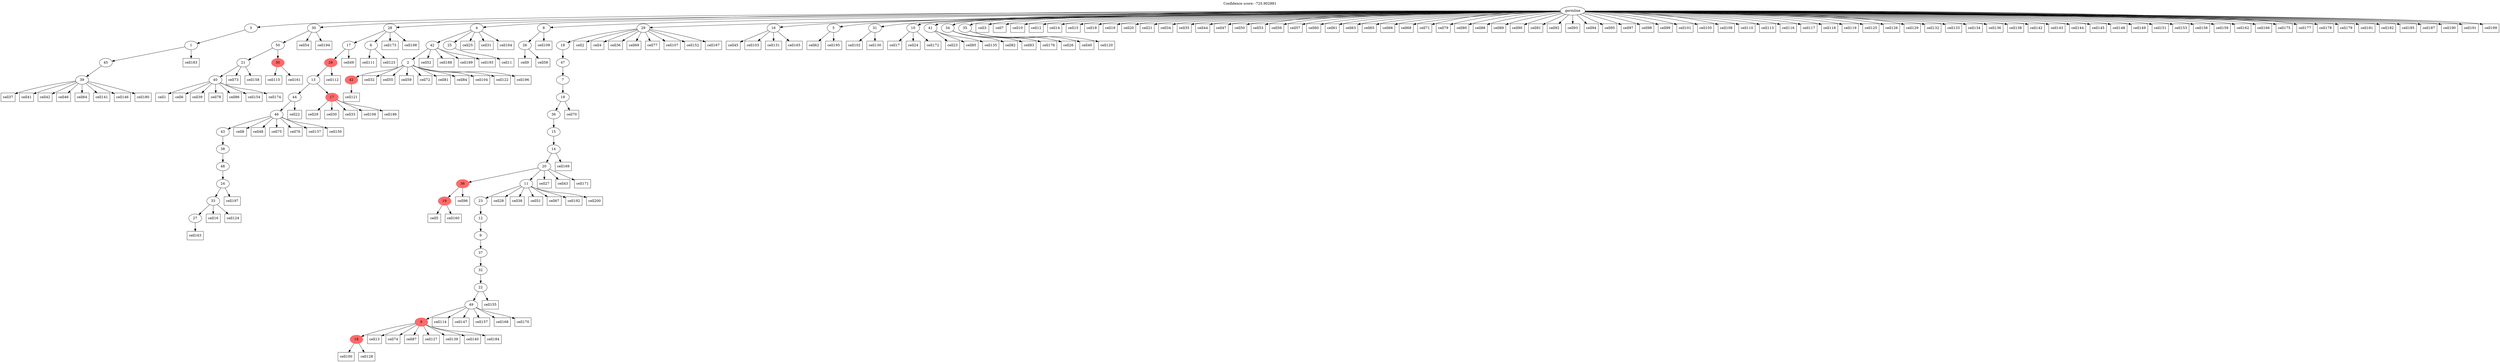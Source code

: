 digraph g {
	"54" -> "55";
	"55" [label="39"];
	"53" -> "54";
	"54" [label="45"];
	"52" -> "53";
	"53" [label="1"];
	"49" -> "50";
	"50" [label="40"];
	"48" -> "49";
	"49" [label="21"];
	"48" -> "51";
	"51" [color=indianred1, style=filled, label="30"];
	"47" -> "48";
	"48" [label="50"];
	"41" -> "42";
	"42" [label="27"];
	"40" -> "41";
	"41" [label="33"];
	"39" -> "40";
	"40" [label="24"];
	"38" -> "39";
	"39" [label="48"];
	"37" -> "38";
	"38" [label="38"];
	"36" -> "37";
	"37" [label="43"];
	"35" -> "36";
	"36" [label="46"];
	"34" -> "35";
	"35" [label="44"];
	"34" -> "43";
	"43" [color=indianred1, style=filled, label="17"];
	"33" -> "34";
	"34" [label="13"];
	"32" -> "33";
	"33" [color=indianred1, style=filled, label="28"];
	"31" -> "32";
	"32" [label="17"];
	"31" -> "44";
	"44" [label="6"];
	"27" -> "28";
	"28" [color=indianred1, style=filled, label="42"];
	"26" -> "27";
	"27" [label="2"];
	"25" -> "26";
	"26" [label="42"];
	"25" -> "29";
	"29" [label="25"];
	"22" -> "23";
	"23" [label="26"];
	"20" -> "21";
	"21" [color=indianred1, style=filled, label="19"];
	"18" -> "19";
	"19" [color=indianred1, style=filled, label="18"];
	"17" -> "18";
	"18" [color=indianred1, style=filled, label="9"];
	"16" -> "17";
	"17" [label="49"];
	"15" -> "16";
	"16" [label="22"];
	"14" -> "15";
	"15" [label="32"];
	"13" -> "14";
	"14" [label="37"];
	"12" -> "13";
	"13" [label="9"];
	"11" -> "12";
	"12" [label="12"];
	"10" -> "11";
	"11" [label="23"];
	"9" -> "10";
	"10" [label="11"];
	"9" -> "20";
	"20" [color=indianred1, style=filled, label="36"];
	"8" -> "9";
	"9" [label="20"];
	"7" -> "8";
	"8" [label="14"];
	"6" -> "7";
	"7" [label="15"];
	"5" -> "6";
	"6" [label="36"];
	"4" -> "5";
	"5" [label="19"];
	"3" -> "4";
	"4" [label="7"];
	"2" -> "3";
	"3" [label="47"];
	"1" -> "2";
	"2" [label="18"];
	"0" -> "1";
	"1" [label="29"];
	"0" -> "22";
	"22" [label="8"];
	"0" -> "24";
	"24" [label="16"];
	"0" -> "25";
	"25" [label="4"];
	"0" -> "30";
	"30" [label="5"];
	"0" -> "31";
	"31" [label="28"];
	"0" -> "45";
	"45" [label="31"];
	"0" -> "46";
	"46" [label="10"];
	"0" -> "47";
	"47" [label="30"];
	"0" -> "52";
	"52" [label="3"];
	"0" -> "56";
	"56" [label="41"];
	"0" -> "57";
	"57" [label="34"];
	"0" -> "58";
	"58" [label="35"];
	"0" [label="germline"];
	"50" -> "cell1";
	"cell1" [shape=box];
	"1" -> "cell2";
	"cell2" [shape=box];
	"0" -> "cell3";
	"cell3" [shape=box];
	"1" -> "cell4";
	"cell4" [shape=box];
	"21" -> "cell5";
	"cell5" [shape=box];
	"50" -> "cell6";
	"cell6" [shape=box];
	"0" -> "cell7";
	"cell7" [shape=box];
	"36" -> "cell8";
	"cell8" [shape=box];
	"23" -> "cell9";
	"cell9" [shape=box];
	"0" -> "cell10";
	"cell10" [shape=box];
	"29" -> "cell11";
	"cell11" [shape=box];
	"0" -> "cell12";
	"cell12" [shape=box];
	"18" -> "cell13";
	"cell13" [shape=box];
	"0" -> "cell14";
	"cell14" [shape=box];
	"0" -> "cell15";
	"cell15" [shape=box];
	"41" -> "cell16";
	"cell16" [shape=box];
	"46" -> "cell17";
	"cell17" [shape=box];
	"0" -> "cell18";
	"cell18" [shape=box];
	"0" -> "cell19";
	"cell19" [shape=box];
	"0" -> "cell20";
	"cell20" [shape=box];
	"0" -> "cell21";
	"cell21" [shape=box];
	"35" -> "cell22";
	"cell22" [shape=box];
	"56" -> "cell23";
	"cell23" [shape=box];
	"46" -> "cell24";
	"cell24" [shape=box];
	"25" -> "cell25";
	"cell25" [shape=box];
	"58" -> "cell26";
	"cell26" [shape=box];
	"9" -> "cell27";
	"cell27" [shape=box];
	"10" -> "cell28";
	"cell28" [shape=box];
	"43" -> "cell29";
	"cell29" [shape=box];
	"43" -> "cell30";
	"cell30" [shape=box];
	"25" -> "cell31";
	"cell31" [shape=box];
	"27" -> "cell32";
	"cell32" [shape=box];
	"43" -> "cell33";
	"cell33" [shape=box];
	"0" -> "cell34";
	"cell34" [shape=box];
	"0" -> "cell35";
	"cell35" [shape=box];
	"1" -> "cell36";
	"cell36" [shape=box];
	"55" -> "cell37";
	"cell37" [shape=box];
	"10" -> "cell38";
	"cell38" [shape=box];
	"50" -> "cell39";
	"cell39" [shape=box];
	"58" -> "cell40";
	"cell40" [shape=box];
	"55" -> "cell41";
	"cell41" [shape=box];
	"55" -> "cell42";
	"cell42" [shape=box];
	"9" -> "cell43";
	"cell43" [shape=box];
	"0" -> "cell44";
	"cell44" [shape=box];
	"24" -> "cell45";
	"cell45" [shape=box];
	"55" -> "cell46";
	"cell46" [shape=box];
	"0" -> "cell47";
	"cell47" [shape=box];
	"36" -> "cell48";
	"cell48" [shape=box];
	"32" -> "cell49";
	"cell49" [shape=box];
	"0" -> "cell50";
	"cell50" [shape=box];
	"10" -> "cell51";
	"cell51" [shape=box];
	"26" -> "cell52";
	"cell52" [shape=box];
	"0" -> "cell53";
	"cell53" [shape=box];
	"47" -> "cell54";
	"cell54" [shape=box];
	"27" -> "cell55";
	"cell55" [shape=box];
	"0" -> "cell56";
	"cell56" [shape=box];
	"0" -> "cell57";
	"cell57" [shape=box];
	"23" -> "cell58";
	"cell58" [shape=box];
	"27" -> "cell59";
	"cell59" [shape=box];
	"0" -> "cell60";
	"cell60" [shape=box];
	"0" -> "cell61";
	"cell61" [shape=box];
	"30" -> "cell62";
	"cell62" [shape=box];
	"0" -> "cell63";
	"cell63" [shape=box];
	"55" -> "cell64";
	"cell64" [shape=box];
	"0" -> "cell65";
	"cell65" [shape=box];
	"0" -> "cell66";
	"cell66" [shape=box];
	"10" -> "cell67";
	"cell67" [shape=box];
	"0" -> "cell68";
	"cell68" [shape=box];
	"1" -> "cell69";
	"cell69" [shape=box];
	"5" -> "cell70";
	"cell70" [shape=box];
	"0" -> "cell71";
	"cell71" [shape=box];
	"27" -> "cell72";
	"cell72" [shape=box];
	"49" -> "cell73";
	"cell73" [shape=box];
	"18" -> "cell74";
	"cell74" [shape=box];
	"36" -> "cell75";
	"cell75" [shape=box];
	"36" -> "cell76";
	"cell76" [shape=box];
	"1" -> "cell77";
	"cell77" [shape=box];
	"50" -> "cell78";
	"cell78" [shape=box];
	"0" -> "cell79";
	"cell79" [shape=box];
	"0" -> "cell80";
	"cell80" [shape=box];
	"27" -> "cell81";
	"cell81" [shape=box];
	"57" -> "cell82";
	"cell82" [shape=box];
	"57" -> "cell83";
	"cell83" [shape=box];
	"27" -> "cell84";
	"cell84" [shape=box];
	"56" -> "cell85";
	"cell85" [shape=box];
	"50" -> "cell86";
	"cell86" [shape=box];
	"18" -> "cell87";
	"cell87" [shape=box];
	"0" -> "cell88";
	"cell88" [shape=box];
	"0" -> "cell89";
	"cell89" [shape=box];
	"0" -> "cell90";
	"cell90" [shape=box];
	"0" -> "cell91";
	"cell91" [shape=box];
	"0" -> "cell92";
	"cell92" [shape=box];
	"0" -> "cell93";
	"cell93" [shape=box];
	"0" -> "cell94";
	"cell94" [shape=box];
	"0" -> "cell95";
	"cell95" [shape=box];
	"20" -> "cell96";
	"cell96" [shape=box];
	"0" -> "cell97";
	"cell97" [shape=box];
	"0" -> "cell98";
	"cell98" [shape=box];
	"0" -> "cell99";
	"cell99" [shape=box];
	"19" -> "cell100";
	"cell100" [shape=box];
	"0" -> "cell101";
	"cell101" [shape=box];
	"45" -> "cell102";
	"cell102" [shape=box];
	"24" -> "cell103";
	"cell103" [shape=box];
	"27" -> "cell104";
	"cell104" [shape=box];
	"0" -> "cell105";
	"cell105" [shape=box];
	"43" -> "cell106";
	"cell106" [shape=box];
	"1" -> "cell107";
	"cell107" [shape=box];
	"0" -> "cell108";
	"cell108" [shape=box];
	"22" -> "cell109";
	"cell109" [shape=box];
	"0" -> "cell110";
	"cell110" [shape=box];
	"44" -> "cell111";
	"cell111" [shape=box];
	"33" -> "cell112";
	"cell112" [shape=box];
	"0" -> "cell113";
	"cell113" [shape=box];
	"17" -> "cell114";
	"cell114" [shape=box];
	"51" -> "cell115";
	"cell115" [shape=box];
	"0" -> "cell116";
	"cell116" [shape=box];
	"0" -> "cell117";
	"cell117" [shape=box];
	"0" -> "cell118";
	"cell118" [shape=box];
	"0" -> "cell119";
	"cell119" [shape=box];
	"58" -> "cell120";
	"cell120" [shape=box];
	"28" -> "cell121";
	"cell121" [shape=box];
	"27" -> "cell122";
	"cell122" [shape=box];
	"44" -> "cell123";
	"cell123" [shape=box];
	"41" -> "cell124";
	"cell124" [shape=box];
	"0" -> "cell125";
	"cell125" [shape=box];
	"0" -> "cell126";
	"cell126" [shape=box];
	"18" -> "cell127";
	"cell127" [shape=box];
	"19" -> "cell128";
	"cell128" [shape=box];
	"0" -> "cell129";
	"cell129" [shape=box];
	"45" -> "cell130";
	"cell130" [shape=box];
	"24" -> "cell131";
	"cell131" [shape=box];
	"0" -> "cell132";
	"cell132" [shape=box];
	"0" -> "cell133";
	"cell133" [shape=box];
	"0" -> "cell134";
	"cell134" [shape=box];
	"56" -> "cell135";
	"cell135" [shape=box];
	"0" -> "cell136";
	"cell136" [shape=box];
	"36" -> "cell137";
	"cell137" [shape=box];
	"0" -> "cell138";
	"cell138" [shape=box];
	"18" -> "cell139";
	"cell139" [shape=box];
	"18" -> "cell140";
	"cell140" [shape=box];
	"55" -> "cell141";
	"cell141" [shape=box];
	"0" -> "cell142";
	"cell142" [shape=box];
	"0" -> "cell143";
	"cell143" [shape=box];
	"0" -> "cell144";
	"cell144" [shape=box];
	"0" -> "cell145";
	"cell145" [shape=box];
	"55" -> "cell146";
	"cell146" [shape=box];
	"17" -> "cell147";
	"cell147" [shape=box];
	"0" -> "cell148";
	"cell148" [shape=box];
	"0" -> "cell149";
	"cell149" [shape=box];
	"36" -> "cell150";
	"cell150" [shape=box];
	"0" -> "cell151";
	"cell151" [shape=box];
	"1" -> "cell152";
	"cell152" [shape=box];
	"0" -> "cell153";
	"cell153" [shape=box];
	"50" -> "cell154";
	"cell154" [shape=box];
	"16" -> "cell155";
	"cell155" [shape=box];
	"0" -> "cell156";
	"cell156" [shape=box];
	"17" -> "cell157";
	"cell157" [shape=box];
	"49" -> "cell158";
	"cell158" [shape=box];
	"0" -> "cell159";
	"cell159" [shape=box];
	"21" -> "cell160";
	"cell160" [shape=box];
	"51" -> "cell161";
	"cell161" [shape=box];
	"0" -> "cell162";
	"cell162" [shape=box];
	"42" -> "cell163";
	"cell163" [shape=box];
	"25" -> "cell164";
	"cell164" [shape=box];
	"24" -> "cell165";
	"cell165" [shape=box];
	"0" -> "cell166";
	"cell166" [shape=box];
	"1" -> "cell167";
	"cell167" [shape=box];
	"17" -> "cell168";
	"cell168" [shape=box];
	"8" -> "cell169";
	"cell169" [shape=box];
	"17" -> "cell170";
	"cell170" [shape=box];
	"9" -> "cell171";
	"cell171" [shape=box];
	"46" -> "cell172";
	"cell172" [shape=box];
	"31" -> "cell173";
	"cell173" [shape=box];
	"50" -> "cell174";
	"cell174" [shape=box];
	"0" -> "cell175";
	"cell175" [shape=box];
	"57" -> "cell176";
	"cell176" [shape=box];
	"0" -> "cell177";
	"cell177" [shape=box];
	"0" -> "cell178";
	"cell178" [shape=box];
	"0" -> "cell179";
	"cell179" [shape=box];
	"55" -> "cell180";
	"cell180" [shape=box];
	"0" -> "cell181";
	"cell181" [shape=box];
	"0" -> "cell182";
	"cell182" [shape=box];
	"53" -> "cell183";
	"cell183" [shape=box];
	"18" -> "cell184";
	"cell184" [shape=box];
	"0" -> "cell185";
	"cell185" [shape=box];
	"43" -> "cell186";
	"cell186" [shape=box];
	"0" -> "cell187";
	"cell187" [shape=box];
	"26" -> "cell188";
	"cell188" [shape=box];
	"26" -> "cell189";
	"cell189" [shape=box];
	"0" -> "cell190";
	"cell190" [shape=box];
	"0" -> "cell191";
	"cell191" [shape=box];
	"10" -> "cell192";
	"cell192" [shape=box];
	"26" -> "cell193";
	"cell193" [shape=box];
	"47" -> "cell194";
	"cell194" [shape=box];
	"30" -> "cell195";
	"cell195" [shape=box];
	"27" -> "cell196";
	"cell196" [shape=box];
	"40" -> "cell197";
	"cell197" [shape=box];
	"31" -> "cell198";
	"cell198" [shape=box];
	"0" -> "cell199";
	"cell199" [shape=box];
	"10" -> "cell200";
	"cell200" [shape=box];
	labelloc="t";
	label="Confidence score: -725.902881";
}
